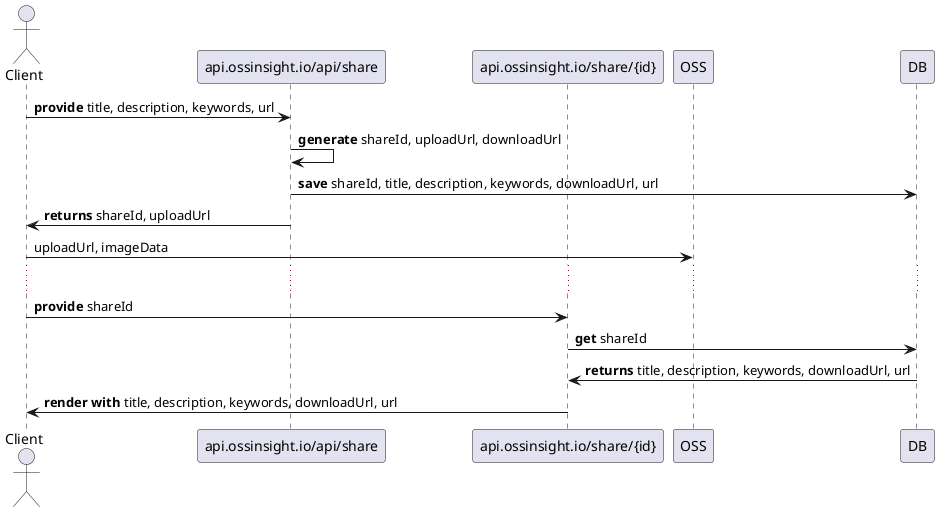 @startuml
actor Client
participant "api.ossinsight.io/api/share" as SCreate
participant "api.ossinsight.io/share/{id}" as SShow
participant "OSS" as OSS
participant "DB" as DB

Client -> SCreate: <b>provide</b> title, description, keywords, url
SCreate -> SCreate: <b>generate</b> shareId, uploadUrl, downloadUrl
SCreate -> DB: <b>save</b> shareId, title, description, keywords, downloadUrl, url
SCreate -> Client: <b>returns</b> shareId, uploadUrl
Client -> OSS: uploadUrl, imageData
...
Client -> SShow: <b>provide</b> shareId
SShow -> DB: <b>get</b> shareId
DB -> SShow: <b>returns</b> title, description, keywords, downloadUrl, url
SShow -> Client: <b>render with</b> title, description, keywords, downloadUrl, url
@enduml
